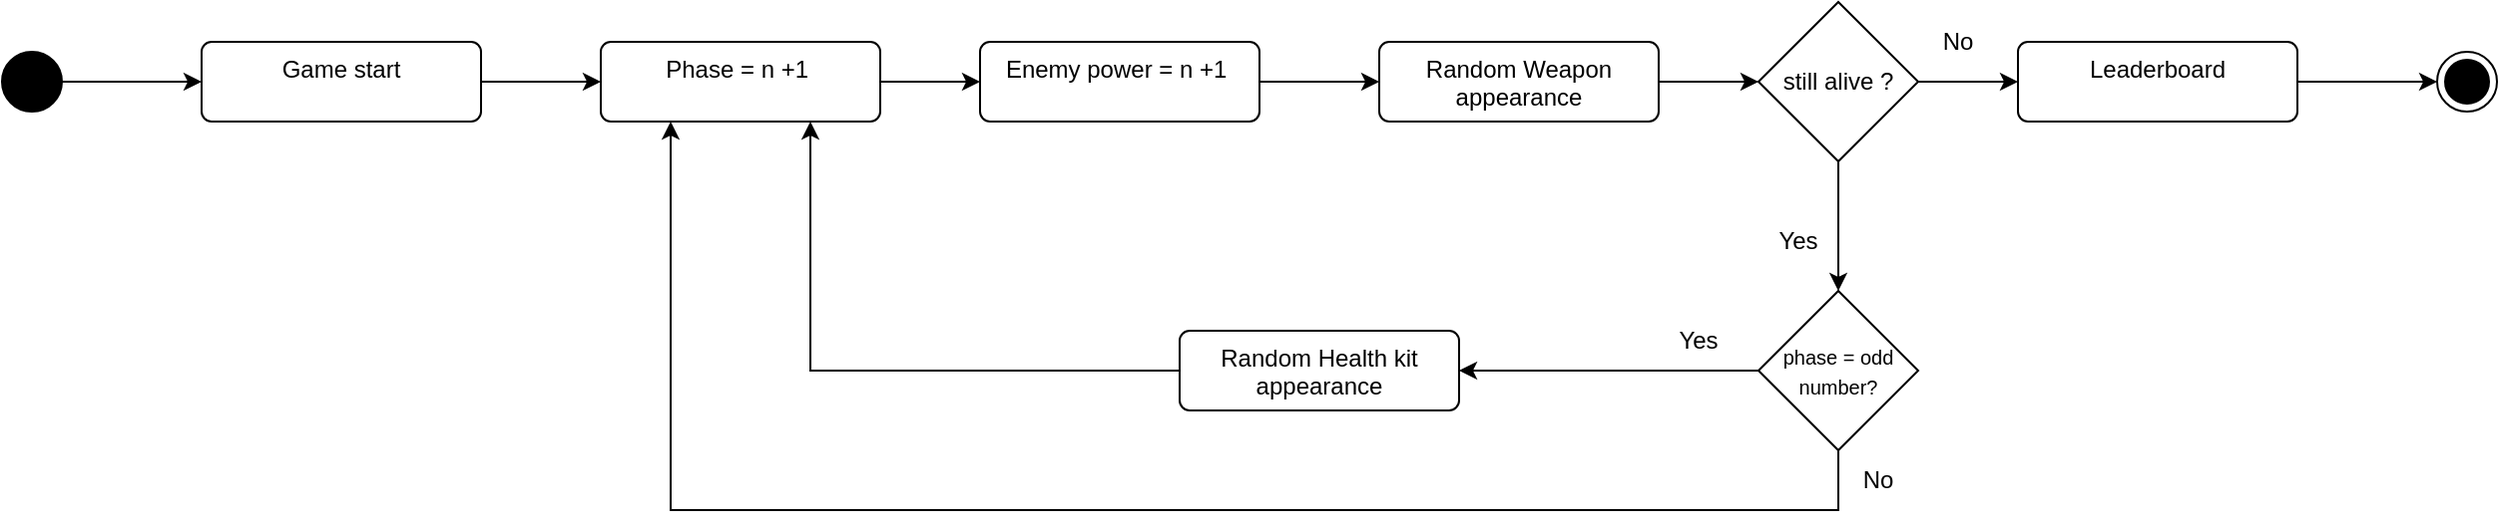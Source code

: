 <?xml version="1.0" encoding="UTF-8"?>
<mxfile version="26.1.1">
  <diagram name="Page-1" id="x86LR2JJa5NI__0XTVyY">
    <mxGraphModel dx="1204" dy="806" grid="1" gridSize="10" guides="1" tooltips="1" connect="1" arrows="1" fold="1" page="1" pageScale="1" pageWidth="850" pageHeight="1100" math="0" shadow="0">
      <root>
        <mxCell id="0" />
        <mxCell id="1" parent="0" />
        <mxCell id="LDIf7nODf2bhjtNDbTwv-20" style="edgeStyle=orthogonalEdgeStyle;rounded=0;orthogonalLoop=1;jettySize=auto;html=1;" parent="1" source="LDIf7nODf2bhjtNDbTwv-1" target="LDIf7nODf2bhjtNDbTwv-2" edge="1">
          <mxGeometry relative="1" as="geometry" />
        </mxCell>
        <mxCell id="LDIf7nODf2bhjtNDbTwv-1" value="" style="ellipse;fillColor=strokeColor;html=1;" parent="1" vertex="1">
          <mxGeometry x="40" y="120" width="30" height="30" as="geometry" />
        </mxCell>
        <mxCell id="LDIf7nODf2bhjtNDbTwv-21" style="edgeStyle=orthogonalEdgeStyle;rounded=0;orthogonalLoop=1;jettySize=auto;html=1;entryX=0;entryY=0.5;entryDx=0;entryDy=0;" parent="1" source="LDIf7nODf2bhjtNDbTwv-2" target="LDIf7nODf2bhjtNDbTwv-3" edge="1">
          <mxGeometry relative="1" as="geometry" />
        </mxCell>
        <mxCell id="LDIf7nODf2bhjtNDbTwv-2" value="Game start" style="html=1;align=center;verticalAlign=top;rounded=1;absoluteArcSize=1;arcSize=10;dashed=0;whiteSpace=wrap;" parent="1" vertex="1">
          <mxGeometry x="140" y="115" width="140" height="40" as="geometry" />
        </mxCell>
        <mxCell id="LDIf7nODf2bhjtNDbTwv-22" style="edgeStyle=orthogonalEdgeStyle;rounded=0;orthogonalLoop=1;jettySize=auto;html=1;" parent="1" source="LDIf7nODf2bhjtNDbTwv-3" target="LDIf7nODf2bhjtNDbTwv-17" edge="1">
          <mxGeometry relative="1" as="geometry" />
        </mxCell>
        <mxCell id="LDIf7nODf2bhjtNDbTwv-3" value="Phase = n +1&amp;nbsp;" style="html=1;align=center;verticalAlign=top;rounded=1;absoluteArcSize=1;arcSize=10;dashed=0;whiteSpace=wrap;" parent="1" vertex="1">
          <mxGeometry x="340" y="115" width="140" height="40" as="geometry" />
        </mxCell>
        <mxCell id="LDIf7nODf2bhjtNDbTwv-16" style="edgeStyle=orthogonalEdgeStyle;rounded=0;orthogonalLoop=1;jettySize=auto;html=1;" parent="1" source="LDIf7nODf2bhjtNDbTwv-4" target="LDIf7nODf2bhjtNDbTwv-6" edge="1">
          <mxGeometry relative="1" as="geometry" />
        </mxCell>
        <mxCell id="LDIf7nODf2bhjtNDbTwv-4" value="Random Weapon appearance" style="html=1;align=center;verticalAlign=top;rounded=1;absoluteArcSize=1;arcSize=10;dashed=0;whiteSpace=wrap;" parent="1" vertex="1">
          <mxGeometry x="730" y="115" width="140" height="40" as="geometry" />
        </mxCell>
        <mxCell id="LDIf7nODf2bhjtNDbTwv-25" style="edgeStyle=orthogonalEdgeStyle;rounded=0;orthogonalLoop=1;jettySize=auto;html=1;entryX=0;entryY=0.5;entryDx=0;entryDy=0;" parent="1" source="LDIf7nODf2bhjtNDbTwv-5" target="LDIf7nODf2bhjtNDbTwv-24" edge="1">
          <mxGeometry relative="1" as="geometry" />
        </mxCell>
        <mxCell id="LDIf7nODf2bhjtNDbTwv-5" value="Leaderboard" style="html=1;align=center;verticalAlign=top;rounded=1;absoluteArcSize=1;arcSize=10;dashed=0;whiteSpace=wrap;" parent="1" vertex="1">
          <mxGeometry x="1050" y="115" width="140" height="40" as="geometry" />
        </mxCell>
        <mxCell id="LDIf7nODf2bhjtNDbTwv-7" style="edgeStyle=orthogonalEdgeStyle;rounded=0;orthogonalLoop=1;jettySize=auto;html=1;exitX=1;exitY=0.5;exitDx=0;exitDy=0;entryX=0;entryY=0.5;entryDx=0;entryDy=0;" parent="1" source="LDIf7nODf2bhjtNDbTwv-6" target="LDIf7nODf2bhjtNDbTwv-5" edge="1">
          <mxGeometry relative="1" as="geometry" />
        </mxCell>
        <mxCell id="LDIf7nODf2bhjtNDbTwv-12" style="edgeStyle=orthogonalEdgeStyle;rounded=0;orthogonalLoop=1;jettySize=auto;html=1;exitX=0.5;exitY=1;exitDx=0;exitDy=0;entryX=0.5;entryY=0;entryDx=0;entryDy=0;" parent="1" source="LDIf7nODf2bhjtNDbTwv-6" target="LDIf7nODf2bhjtNDbTwv-8" edge="1">
          <mxGeometry relative="1" as="geometry" />
        </mxCell>
        <mxCell id="LDIf7nODf2bhjtNDbTwv-6" value="still alive ?" style="rhombus;whiteSpace=wrap;html=1;" parent="1" vertex="1">
          <mxGeometry x="920" y="95" width="80" height="80" as="geometry" />
        </mxCell>
        <mxCell id="LDIf7nODf2bhjtNDbTwv-13" style="edgeStyle=orthogonalEdgeStyle;rounded=0;orthogonalLoop=1;jettySize=auto;html=1;exitX=0;exitY=0.5;exitDx=0;exitDy=0;entryX=1;entryY=0.5;entryDx=0;entryDy=0;" parent="1" source="LDIf7nODf2bhjtNDbTwv-8" target="LDIf7nODf2bhjtNDbTwv-9" edge="1">
          <mxGeometry relative="1" as="geometry" />
        </mxCell>
        <mxCell id="LDIf7nODf2bhjtNDbTwv-18" style="edgeStyle=orthogonalEdgeStyle;rounded=0;orthogonalLoop=1;jettySize=auto;html=1;entryX=0.25;entryY=1;entryDx=0;entryDy=0;" parent="1" source="LDIf7nODf2bhjtNDbTwv-8" target="LDIf7nODf2bhjtNDbTwv-3" edge="1">
          <mxGeometry relative="1" as="geometry">
            <Array as="points">
              <mxPoint x="960" y="350" />
              <mxPoint x="375" y="350" />
            </Array>
          </mxGeometry>
        </mxCell>
        <mxCell id="LDIf7nODf2bhjtNDbTwv-8" value="&lt;font style=&quot;font-size: 10px;&quot;&gt;phase = odd number?&lt;/font&gt;" style="rhombus;whiteSpace=wrap;html=1;" parent="1" vertex="1">
          <mxGeometry x="920" y="240" width="80" height="80" as="geometry" />
        </mxCell>
        <mxCell id="LDIf7nODf2bhjtNDbTwv-19" style="edgeStyle=orthogonalEdgeStyle;rounded=0;orthogonalLoop=1;jettySize=auto;html=1;entryX=0.75;entryY=1;entryDx=0;entryDy=0;" parent="1" source="LDIf7nODf2bhjtNDbTwv-9" target="LDIf7nODf2bhjtNDbTwv-3" edge="1">
          <mxGeometry relative="1" as="geometry" />
        </mxCell>
        <mxCell id="LDIf7nODf2bhjtNDbTwv-9" value="Random Health kit appearance" style="html=1;align=center;verticalAlign=top;rounded=1;absoluteArcSize=1;arcSize=10;dashed=0;whiteSpace=wrap;" parent="1" vertex="1">
          <mxGeometry x="630" y="260" width="140" height="40" as="geometry" />
        </mxCell>
        <mxCell id="LDIf7nODf2bhjtNDbTwv-23" style="edgeStyle=orthogonalEdgeStyle;rounded=0;orthogonalLoop=1;jettySize=auto;html=1;" parent="1" source="LDIf7nODf2bhjtNDbTwv-17" target="LDIf7nODf2bhjtNDbTwv-4" edge="1">
          <mxGeometry relative="1" as="geometry" />
        </mxCell>
        <mxCell id="LDIf7nODf2bhjtNDbTwv-17" value="Enemy power = n +1&amp;nbsp;" style="html=1;align=center;verticalAlign=top;rounded=1;absoluteArcSize=1;arcSize=10;dashed=0;whiteSpace=wrap;" parent="1" vertex="1">
          <mxGeometry x="530" y="115" width="140" height="40" as="geometry" />
        </mxCell>
        <mxCell id="LDIf7nODf2bhjtNDbTwv-24" value="" style="ellipse;html=1;shape=endState;fillColor=strokeColor;" parent="1" vertex="1">
          <mxGeometry x="1260" y="120" width="30" height="30" as="geometry" />
        </mxCell>
        <mxCell id="LDIf7nODf2bhjtNDbTwv-26" value="No" style="text;html=1;align=center;verticalAlign=middle;whiteSpace=wrap;rounded=0;" parent="1" vertex="1">
          <mxGeometry x="990" y="100" width="60" height="30" as="geometry" />
        </mxCell>
        <mxCell id="LDIf7nODf2bhjtNDbTwv-27" value="Yes" style="text;html=1;align=center;verticalAlign=middle;whiteSpace=wrap;rounded=0;" parent="1" vertex="1">
          <mxGeometry x="910" y="200" width="60" height="30" as="geometry" />
        </mxCell>
        <mxCell id="LDIf7nODf2bhjtNDbTwv-28" value="No" style="text;html=1;align=center;verticalAlign=middle;whiteSpace=wrap;rounded=0;" parent="1" vertex="1">
          <mxGeometry x="950" y="320" width="60" height="30" as="geometry" />
        </mxCell>
        <mxCell id="LDIf7nODf2bhjtNDbTwv-29" value="Yes" style="text;html=1;align=center;verticalAlign=middle;whiteSpace=wrap;rounded=0;" parent="1" vertex="1">
          <mxGeometry x="860" y="250" width="60" height="30" as="geometry" />
        </mxCell>
      </root>
    </mxGraphModel>
  </diagram>
</mxfile>

